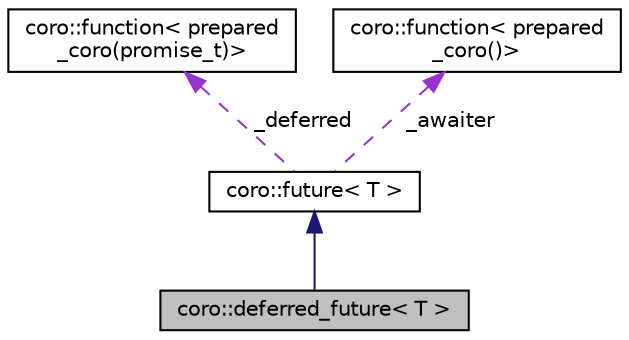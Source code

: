 digraph "coro::deferred_future&lt; T &gt;"
{
 // LATEX_PDF_SIZE
  edge [fontname="Helvetica",fontsize="10",labelfontname="Helvetica",labelfontsize="10"];
  node [fontname="Helvetica",fontsize="10",shape=record];
  Node1 [label="coro::deferred_future\< T \>",height=0.2,width=0.4,color="black", fillcolor="grey75", style="filled", fontcolor="black",tooltip="Contains future value of T, where evaluation is deferred until the value is needed."];
  Node2 -> Node1 [dir="back",color="midnightblue",fontsize="10",style="solid",fontname="Helvetica"];
  Node2 [label="coro::future\< T \>",height=0.2,width=0.4,color="black", fillcolor="white", style="filled",URL="$classcoro_1_1future.html",tooltip="Contains future value of T, can be co_awaited in coroutine."];
  Node3 -> Node2 [dir="back",color="darkorchid3",fontsize="10",style="dashed",label=" _deferred" ,fontname="Helvetica"];
  Node3 [label="coro::function\< prepared\l_coro(promise_t)\>",height=0.2,width=0.4,color="black", fillcolor="white", style="filled",URL="$classcoro_1_1function.html",tooltip=" "];
  Node4 -> Node2 [dir="back",color="darkorchid3",fontsize="10",style="dashed",label=" _awaiter" ,fontname="Helvetica"];
  Node4 [label="coro::function\< prepared\l_coro()\>",height=0.2,width=0.4,color="black", fillcolor="white", style="filled",URL="$classcoro_1_1function.html",tooltip=" "];
}
